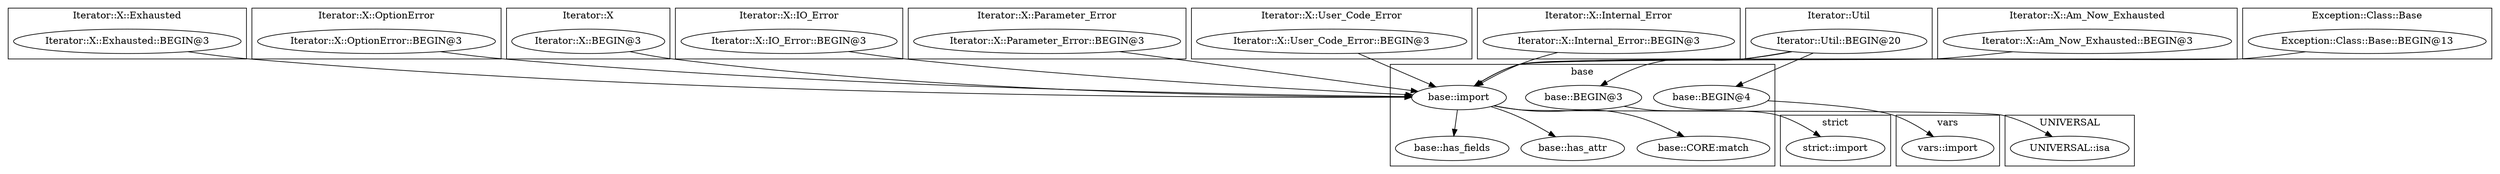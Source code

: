 digraph {
graph [overlap=false]
subgraph cluster_base {
	label="base";
	"base::BEGIN@3";
	"base::BEGIN@4";
	"base::has_fields";
	"base::has_attr";
	"base::CORE:match";
	"base::import";
}
subgraph cluster_vars {
	label="vars";
	"vars::import";
}
subgraph cluster_strict {
	label="strict";
	"strict::import";
}
subgraph cluster_Iterator_X_Exhausted {
	label="Iterator::X::Exhausted";
	"Iterator::X::Exhausted::BEGIN@3";
}
subgraph cluster_Iterator_X_OptionError {
	label="Iterator::X::OptionError";
	"Iterator::X::OptionError::BEGIN@3";
}
subgraph cluster_Iterator_X {
	label="Iterator::X";
	"Iterator::X::BEGIN@3";
}
subgraph cluster_Iterator_X_IO_Error {
	label="Iterator::X::IO_Error";
	"Iterator::X::IO_Error::BEGIN@3";
}
subgraph cluster_UNIVERSAL {
	label="UNIVERSAL";
	"UNIVERSAL::isa";
}
subgraph cluster_Iterator_X_Parameter_Error {
	label="Iterator::X::Parameter_Error";
	"Iterator::X::Parameter_Error::BEGIN@3";
}
subgraph cluster_Iterator_X_User_Code_Error {
	label="Iterator::X::User_Code_Error";
	"Iterator::X::User_Code_Error::BEGIN@3";
}
subgraph cluster_Iterator_X_Internal_Error {
	label="Iterator::X::Internal_Error";
	"Iterator::X::Internal_Error::BEGIN@3";
}
subgraph cluster_Iterator_Util {
	label="Iterator::Util";
	"Iterator::Util::BEGIN@20";
}
subgraph cluster_Iterator_X_Am_Now_Exhausted {
	label="Iterator::X::Am_Now_Exhausted";
	"Iterator::X::Am_Now_Exhausted::BEGIN@3";
}
subgraph cluster_Exception_Class_Base {
	label="Exception::Class::Base";
	"Exception::Class::Base::BEGIN@13";
}
"Iterator::Util::BEGIN@20" -> "base::BEGIN@3";
"Iterator::Util::BEGIN@20" -> "base::BEGIN@4";
"Iterator::X::Parameter_Error::BEGIN@3" -> "base::import";
"Iterator::X::OptionError::BEGIN@3" -> "base::import";
"Iterator::X::BEGIN@3" -> "base::import";
"Iterator::X::User_Code_Error::BEGIN@3" -> "base::import";
"Iterator::X::Exhausted::BEGIN@3" -> "base::import";
"Iterator::Util::BEGIN@20" -> "base::import";
"Exception::Class::Base::BEGIN@13" -> "base::import";
"Iterator::X::Internal_Error::BEGIN@3" -> "base::import";
"Iterator::X::Am_Now_Exhausted::BEGIN@3" -> "base::import";
"Iterator::X::IO_Error::BEGIN@3" -> "base::import";
"base::import" -> "UNIVERSAL::isa";
"base::import" -> "base::has_fields";
"base::BEGIN@4" -> "vars::import";
"base::import" -> "base::CORE:match";
"base::import" -> "base::has_attr";
"base::BEGIN@3" -> "strict::import";
}
